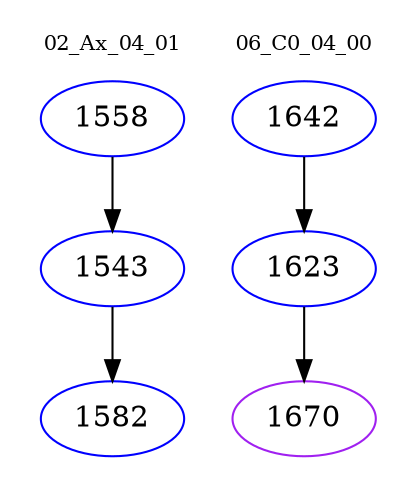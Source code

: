 digraph{
subgraph cluster_0 {
color = white
label = "02_Ax_04_01";
fontsize=10;
T0_1558 [label="1558", color="blue"]
T0_1558 -> T0_1543 [color="black"]
T0_1543 [label="1543", color="blue"]
T0_1543 -> T0_1582 [color="black"]
T0_1582 [label="1582", color="blue"]
}
subgraph cluster_1 {
color = white
label = "06_C0_04_00";
fontsize=10;
T1_1642 [label="1642", color="blue"]
T1_1642 -> T1_1623 [color="black"]
T1_1623 [label="1623", color="blue"]
T1_1623 -> T1_1670 [color="black"]
T1_1670 [label="1670", color="purple"]
}
}
